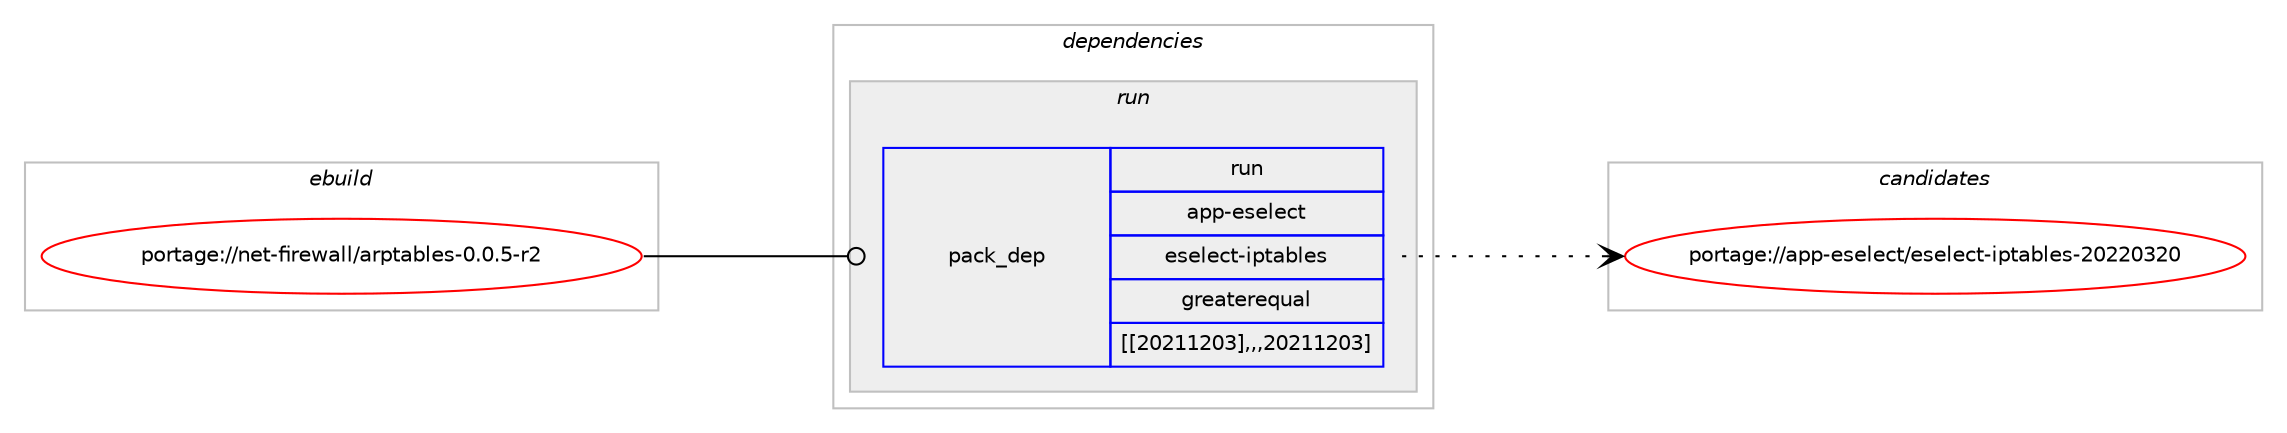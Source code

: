 digraph prolog {

# *************
# Graph options
# *************

newrank=true;
concentrate=true;
compound=true;
graph [rankdir=LR,fontname=Helvetica,fontsize=10,ranksep=1.5];#, ranksep=2.5, nodesep=0.2];
edge  [arrowhead=vee];
node  [fontname=Helvetica,fontsize=10];

# **********
# The ebuild
# **********

subgraph cluster_leftcol {
color=gray;
label=<<i>ebuild</i>>;
id [label="portage://net-firewall/arptables-0.0.5-r2", color=red, width=4, href="../net-firewall/arptables-0.0.5-r2.svg"];
}

# ****************
# The dependencies
# ****************

subgraph cluster_midcol {
color=gray;
label=<<i>dependencies</i>>;
subgraph cluster_compile {
fillcolor="#eeeeee";
style=filled;
label=<<i>compile</i>>;
}
subgraph cluster_compileandrun {
fillcolor="#eeeeee";
style=filled;
label=<<i>compile and run</i>>;
}
subgraph cluster_run {
fillcolor="#eeeeee";
style=filled;
label=<<i>run</i>>;
subgraph pack267786 {
dependency365208 [label=<<TABLE BORDER="0" CELLBORDER="1" CELLSPACING="0" CELLPADDING="4" WIDTH="220"><TR><TD ROWSPAN="6" CELLPADDING="30">pack_dep</TD></TR><TR><TD WIDTH="110">run</TD></TR><TR><TD>app-eselect</TD></TR><TR><TD>eselect-iptables</TD></TR><TR><TD>greaterequal</TD></TR><TR><TD>[[20211203],,,20211203]</TD></TR></TABLE>>, shape=none, color=blue];
}
id:e -> dependency365208:w [weight=20,style="solid",arrowhead="odot"];
}
}

# **************
# The candidates
# **************

subgraph cluster_choices {
rank=same;
color=gray;
label=<<i>candidates</i>>;

subgraph choice267786 {
color=black;
nodesep=1;
choice9711211245101115101108101991164710111510110810199116451051121169798108101115455048505048515048 [label="portage://app-eselect/eselect-iptables-20220320", color=red, width=4,href="../app-eselect/eselect-iptables-20220320.svg"];
dependency365208:e -> choice9711211245101115101108101991164710111510110810199116451051121169798108101115455048505048515048:w [style=dotted,weight="100"];
}
}

}
